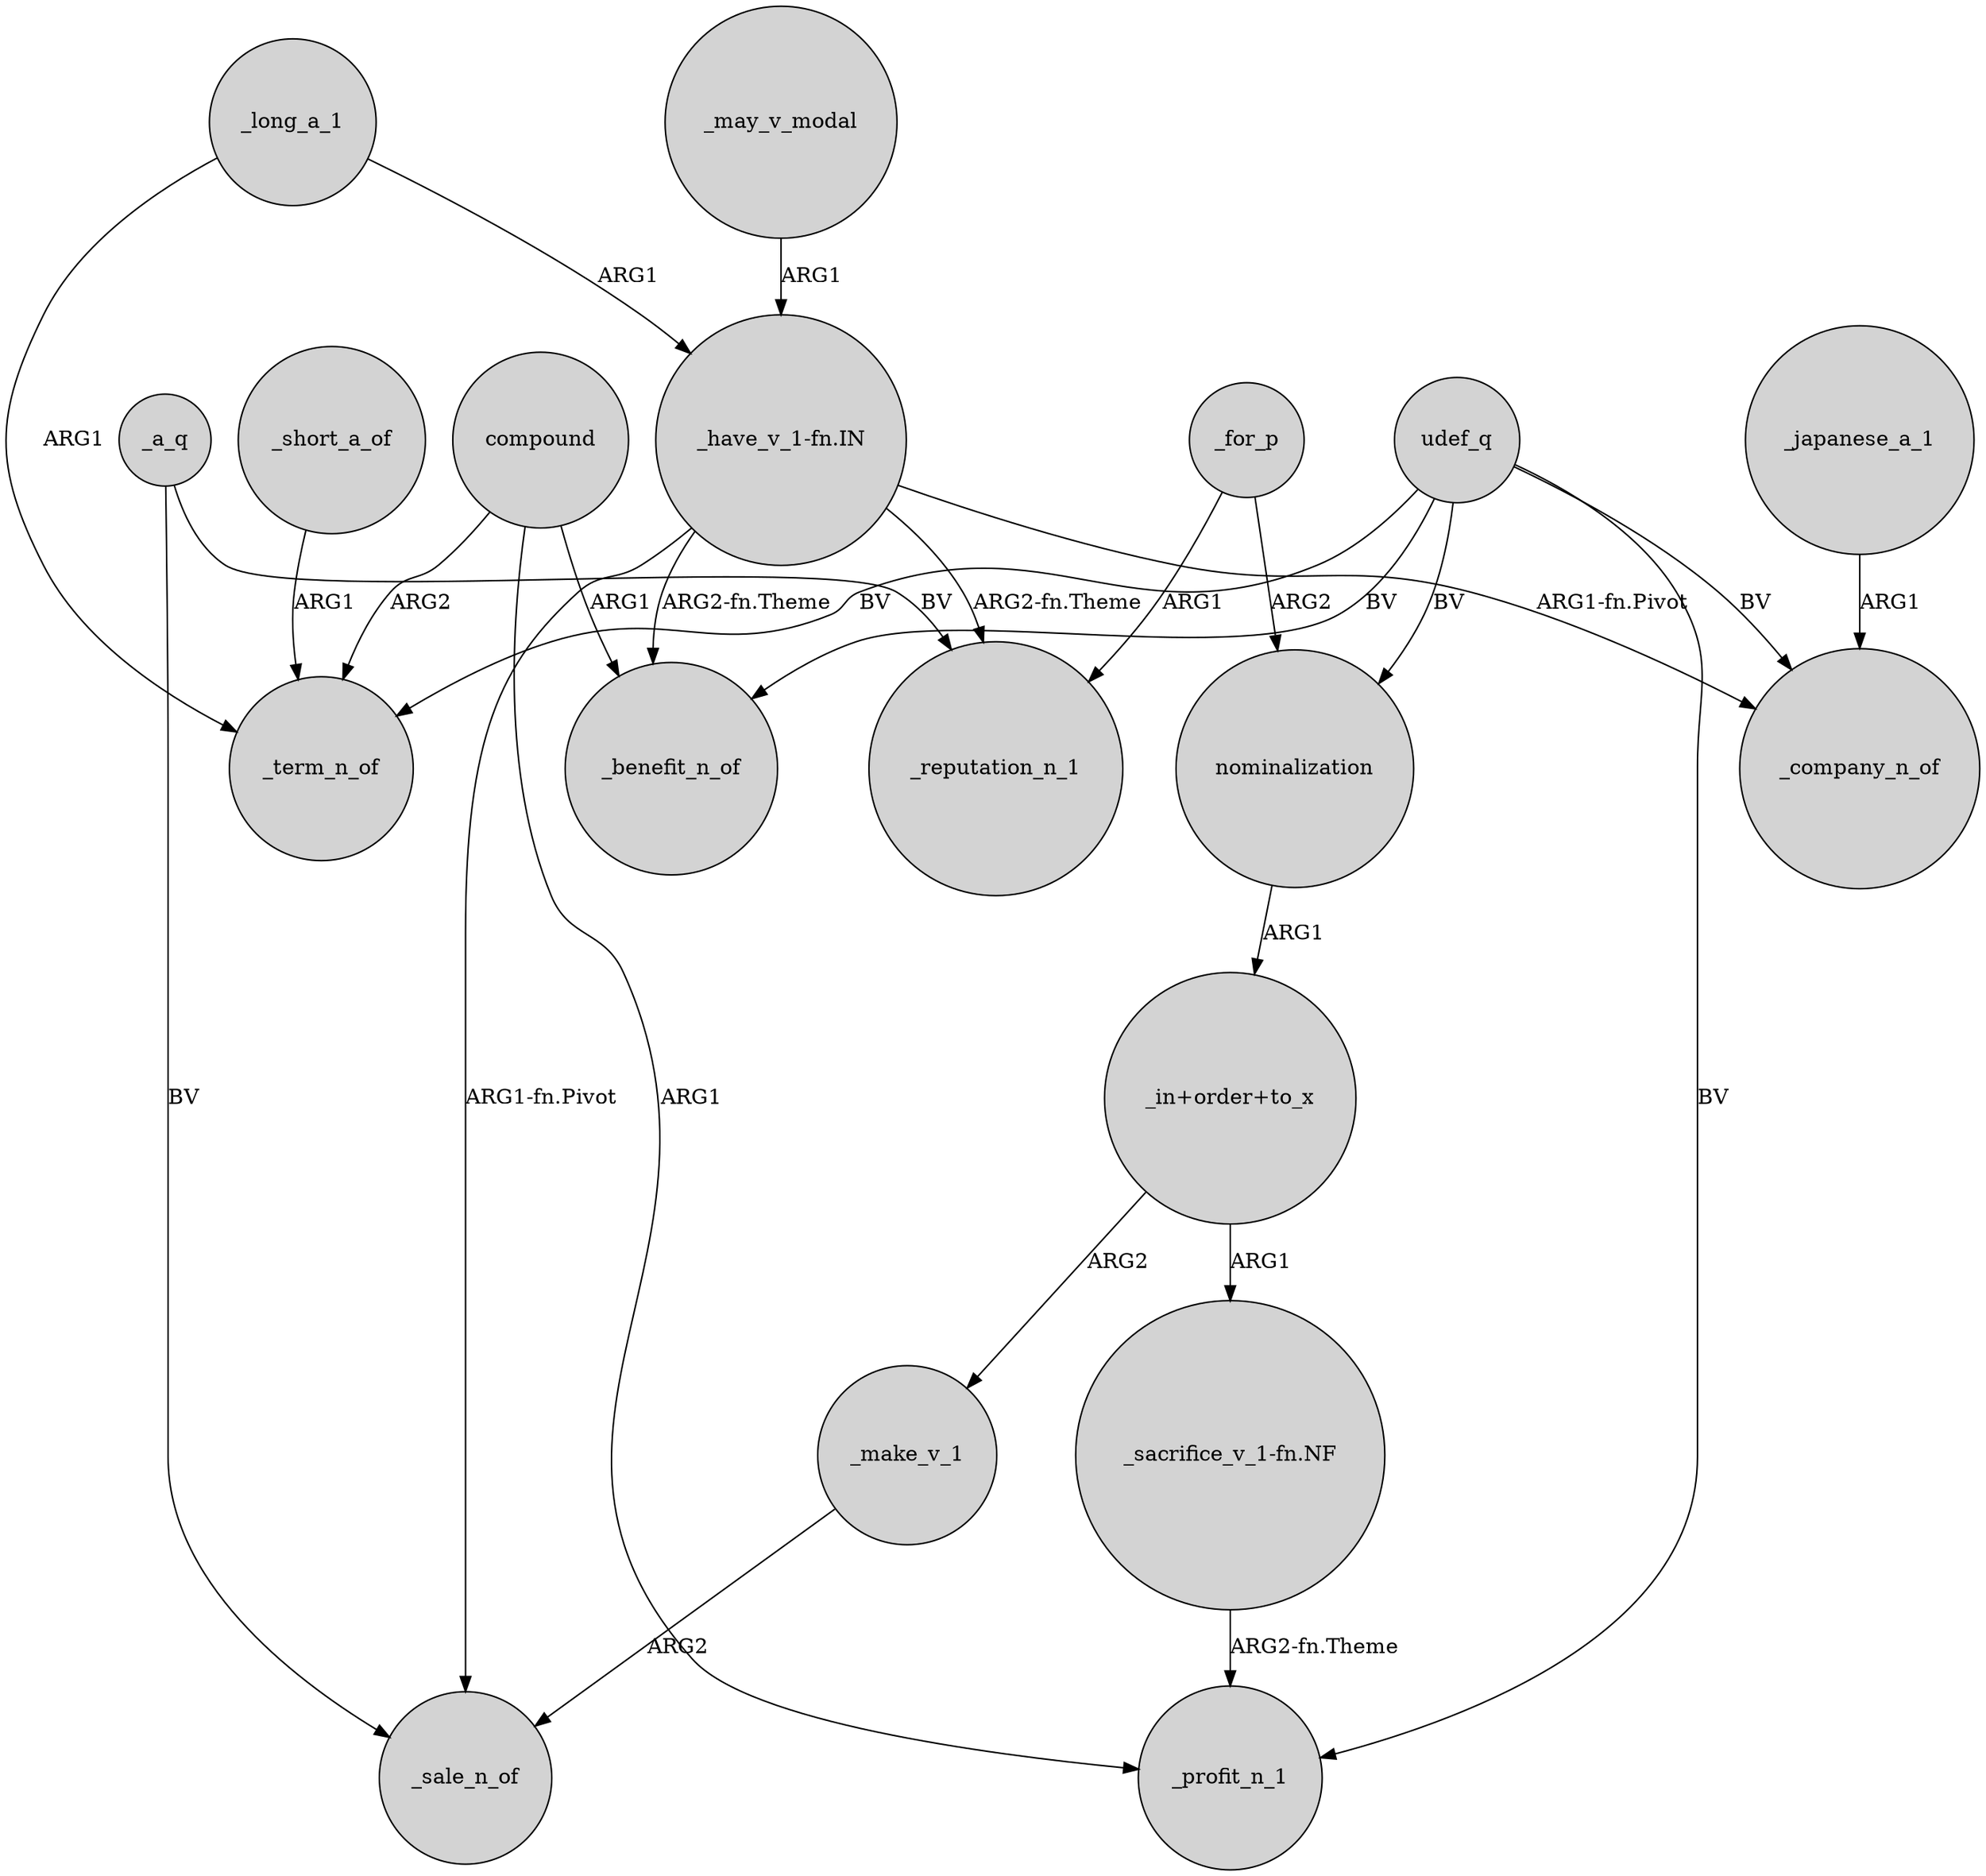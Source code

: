 digraph {
	node [shape=circle style=filled]
	_a_q -> _sale_n_of [label=BV]
	compound -> _term_n_of [label=ARG2]
	"_in+order+to_x" -> _make_v_1 [label=ARG2]
	"_have_v_1-fn.IN" -> _benefit_n_of [label="ARG2-fn.Theme"]
	_for_p -> nominalization [label=ARG2]
	compound -> _profit_n_1 [label=ARG1]
	_short_a_of -> _term_n_of [label=ARG1]
	_may_v_modal -> "_have_v_1-fn.IN" [label=ARG1]
	"_have_v_1-fn.IN" -> _sale_n_of [label="ARG1-fn.Pivot"]
	_make_v_1 -> _sale_n_of [label=ARG2]
	_a_q -> _reputation_n_1 [label=BV]
	"_in+order+to_x" -> "_sacrifice_v_1-fn.NF" [label=ARG1]
	"_sacrifice_v_1-fn.NF" -> _profit_n_1 [label="ARG2-fn.Theme"]
	_long_a_1 -> "_have_v_1-fn.IN" [label=ARG1]
	_japanese_a_1 -> _company_n_of [label=ARG1]
	nominalization -> "_in+order+to_x" [label=ARG1]
	"_have_v_1-fn.IN" -> _reputation_n_1 [label="ARG2-fn.Theme"]
	udef_q -> _term_n_of [label=BV]
	udef_q -> nominalization [label=BV]
	compound -> _benefit_n_of [label=ARG1]
	udef_q -> _profit_n_1 [label=BV]
	_for_p -> _reputation_n_1 [label=ARG1]
	"_have_v_1-fn.IN" -> _company_n_of [label="ARG1-fn.Pivot"]
	udef_q -> _company_n_of [label=BV]
	udef_q -> _benefit_n_of [label=BV]
	_long_a_1 -> _term_n_of [label=ARG1]
}

